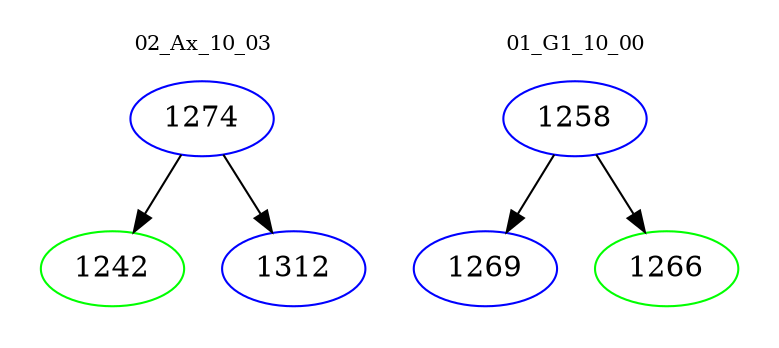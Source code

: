 digraph{
subgraph cluster_0 {
color = white
label = "02_Ax_10_03";
fontsize=10;
T0_1274 [label="1274", color="blue"]
T0_1274 -> T0_1242 [color="black"]
T0_1242 [label="1242", color="green"]
T0_1274 -> T0_1312 [color="black"]
T0_1312 [label="1312", color="blue"]
}
subgraph cluster_1 {
color = white
label = "01_G1_10_00";
fontsize=10;
T1_1258 [label="1258", color="blue"]
T1_1258 -> T1_1269 [color="black"]
T1_1269 [label="1269", color="blue"]
T1_1258 -> T1_1266 [color="black"]
T1_1266 [label="1266", color="green"]
}
}
